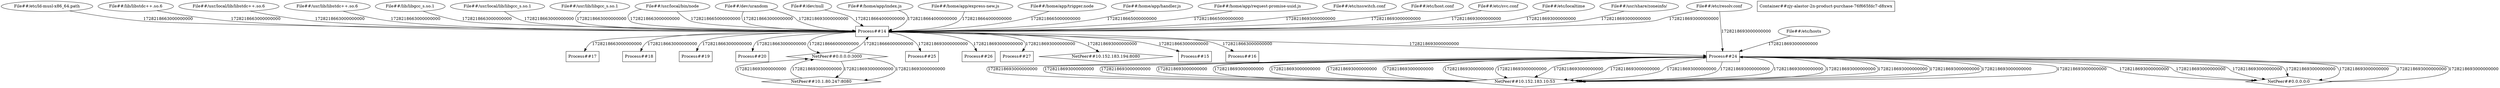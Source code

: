 digraph G {
	"File##/etc/ld-musl-x86_64.path"->"Process##14"[ label="1728218663000000000" ];
	"File##/lib/libstdc++.so.6"->"Process##14"[ label="1728218663000000000" ];
	"File##/usr/local/lib/libstdc++.so.6"->"Process##14"[ label="1728218663000000000" ];
	"File##/usr/lib/libstdc++.so.6"->"Process##14"[ label="1728218663000000000" ];
	"File##/lib/libgcc_s.so.1"->"Process##14"[ label="1728218663000000000" ];
	"File##/usr/local/lib/libgcc_s.so.1"->"Process##14"[ label="1728218663000000000" ];
	"File##/usr/lib/libgcc_s.so.1"->"Process##14"[ label="1728218663000000000" ];
	"Process##14"->"Process##15"[ label="1728218663000000000" ];
	"Process##14"->"Process##16"[ label="1728218663000000000" ];
	"Process##14"->"Process##17"[ label="1728218663000000000" ];
	"Process##14"->"Process##18"[ label="1728218663000000000" ];
	"Process##14"->"Process##19"[ label="1728218663000000000" ];
	"File##/usr/local/bin/node"->"Process##14"[ label="1728218663000000000" ];
	"File##/dev/urandom"->"Process##14"[ label="1728218663000000000" ];
	"Process##14"->"Process##20"[ label="1728218663000000000" ];
	"File##/dev/null"->"Process##14"[ label="1728218664000000000" ];
	"File##/home/app/index.js"->"Process##14"[ label="1728218664000000000" ];
	"File##/home/app/express-new.js"->"Process##14"[ label="1728218664000000000" ];
	"File##/usr/local/bin/node"->"Process##14"[ label="1728218665000000000" ];
	"File##/home/app/trigger.node"->"Process##14"[ label="1728218665000000000" ];
	"File##/home/app/handler.js"->"Process##14"[ label="1728218665000000000" ];
	"File##/home/app/request-promise-uuid.js"->"Process##14"[ label="1728218665000000000" ];
	"Process##14"->"NetPeer##0.0.0.0:3000"[ label="1728218666000000000" ];
	"NetPeer##0.0.0.0:3000"->"Process##14"[ label="1728218666000000000" ];
	"NetPeer##0.0.0.0:3000"->"NetPeer##10.1.80.247:8080"[ label="1728218693000000000" ];
	"NetPeer##10.1.80.247:8080"->"NetPeer##0.0.0.0:3000"[ label="1728218693000000000" ];
	"NetPeer##0.0.0.0:3000"->"NetPeer##10.1.80.247:8080"[ label="1728218693000000000" ];
	"NetPeer##10.1.80.247:8080"->"NetPeer##0.0.0.0:3000"[ label="1728218693000000000" ];
	"File##/etc/resolv.conf"->"Process##14"[ label="1728218693000000000" ];
	"File##/etc/nsswitch.conf"->"Process##14"[ label="1728218693000000000" ];
	"File##/etc/host.conf"->"Process##14"[ label="1728218693000000000" ];
	"File##/etc/svc.conf"->"Process##14"[ label="1728218693000000000" ];
	"File##/dev/urandom"->"Process##14"[ label="1728218693000000000" ];
	"Process##14"->"Process##24"[ label="1728218693000000000" ];
	"Process##14"->"Process##25"[ label="1728218693000000000" ];
	"Process##14"->"Process##26"[ label="1728218693000000000" ];
	"Process##14"->"Process##27"[ label="1728218693000000000" ];
	"Process##14"->"NetPeer##10.152.183.194:8080"[ label="1728218693000000000" ];
	"File##/etc/localtime"->"Process##14"[ label="1728218693000000000" ];
	"File##/usr/share/zoneinfo/"->"Process##14"[ label="1728218693000000000" ];
	"File##/etc/hosts"->"Process##24"[ label="1728218693000000000" ];
	"File##/etc/resolv.conf"->"Process##24"[ label="1728218693000000000" ];
	"Process##24"->"NetPeer##0.0.0.0:0"[ label="1728218693000000000" ];
	"Process##24"->"NetPeer##10.152.183.10:53"[ label="1728218693000000000" ];
	"Process##24"->"NetPeer##10.152.183.10:53"[ label="1728218693000000000" ];
	"NetPeer##10.152.183.10:53"->"Process##24"[ label="1728218693000000000" ];
	"NetPeer##10.152.183.10:53"->"Process##24"[ label="1728218693000000000" ];
	"Process##24"->"NetPeer##0.0.0.0:0"[ label="1728218693000000000" ];
	"Process##24"->"NetPeer##10.152.183.10:53"[ label="1728218693000000000" ];
	"Process##24"->"NetPeer##10.152.183.10:53"[ label="1728218693000000000" ];
	"NetPeer##10.152.183.10:53"->"Process##24"[ label="1728218693000000000" ];
	"NetPeer##10.152.183.10:53"->"Process##24"[ label="1728218693000000000" ];
	"Process##24"->"NetPeer##0.0.0.0:0"[ label="1728218693000000000" ];
	"Process##24"->"NetPeer##10.152.183.10:53"[ label="1728218693000000000" ];
	"Process##24"->"NetPeer##10.152.183.10:53"[ label="1728218693000000000" ];
	"NetPeer##10.152.183.10:53"->"Process##24"[ label="1728218693000000000" ];
	"NetPeer##0.0.0.0:0"->"Process##24"[ label="1728218693000000000" ];
	"NetPeer##10.152.183.10:53"->"Process##24"[ label="1728218693000000000" ];
	"Process##24"->"NetPeer##0.0.0.0:0"[ label="1728218693000000000" ];
	"Process##24"->"NetPeer##10.152.183.10:53"[ label="1728218693000000000" ];
	"Process##24"->"NetPeer##10.152.183.10:53"[ label="1728218693000000000" ];
	"NetPeer##10.152.183.10:53"->"Process##24"[ label="1728218693000000000" ];
	"NetPeer##10.152.183.10:53"->"Process##24"[ label="1728218693000000000" ];
	"Process##24"->"NetPeer##0.0.0.0:0"[ label="1728218693000000000" ];
	"Process##24"->"NetPeer##10.152.183.10:53"[ label="1728218693000000000" ];
	"Process##24"->"NetPeer##10.152.183.10:53"[ label="1728218693000000000" ];
	"NetPeer##10.152.183.10:53"->"Process##24"[ label="1728218693000000000" ];
	"NetPeer##0.0.0.0:0"->"Process##24"[ label="1728218693000000000" ];
	"NetPeer##10.152.183.10:53"->"Process##24"[ label="1728218693000000000" ];
	"Container##zjy-alastor-2n-product-purchase-76f665fdc7-d8xwx" [ shape="box" ];
	"File##/dev/null" [ shape="ellipse" ];
	"File##/dev/urandom" [ shape="ellipse" ];
	"File##/etc/host.conf" [ shape="ellipse" ];
	"File##/etc/hosts" [ shape="ellipse" ];
	"File##/etc/ld-musl-x86_64.path" [ shape="ellipse" ];
	"File##/etc/localtime" [ shape="ellipse" ];
	"File##/etc/nsswitch.conf" [ shape="ellipse" ];
	"File##/etc/resolv.conf" [ shape="ellipse" ];
	"File##/etc/svc.conf" [ shape="ellipse" ];
	"File##/home/app/express-new.js" [ shape="ellipse" ];
	"File##/home/app/handler.js" [ shape="ellipse" ];
	"File##/home/app/index.js" [ shape="ellipse" ];
	"File##/home/app/request-promise-uuid.js" [ shape="ellipse" ];
	"File##/home/app/trigger.node" [ shape="ellipse" ];
	"File##/lib/libgcc_s.so.1" [ shape="ellipse" ];
	"File##/lib/libstdc++.so.6" [ shape="ellipse" ];
	"File##/usr/lib/libgcc_s.so.1" [ shape="ellipse" ];
	"File##/usr/lib/libstdc++.so.6" [ shape="ellipse" ];
	"File##/usr/local/bin/node" [ shape="ellipse" ];
	"File##/usr/local/lib/libgcc_s.so.1" [ shape="ellipse" ];
	"File##/usr/local/lib/libstdc++.so.6" [ shape="ellipse" ];
	"File##/usr/share/zoneinfo/" [ shape="ellipse" ];
	"NetPeer##0.0.0.0:0" [ shape="diamond" ];
	"NetPeer##0.0.0.0:3000" [ shape="diamond" ];
	"NetPeer##10.1.80.247:8080" [ shape="diamond" ];
	"NetPeer##10.152.183.10:53" [ shape="diamond" ];
	"NetPeer##10.152.183.194:8080" [ shape="diamond" ];
	"Process##14" [ shape="box" ];
	"Process##15" [ shape="box" ];
	"Process##16" [ shape="box" ];
	"Process##17" [ shape="box" ];
	"Process##18" [ shape="box" ];
	"Process##19" [ shape="box" ];
	"Process##20" [ shape="box" ];
	"Process##24" [ shape="box" ];
	"Process##25" [ shape="box" ];
	"Process##26" [ shape="box" ];
	"Process##27" [ shape="box" ];

}
